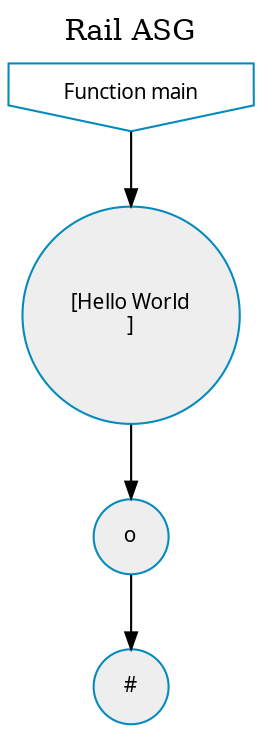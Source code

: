 digraph G {
	node [shape="circle",fontname=Courir,fontsize=10,style=filled,penwidth=1,fillcolor="#EEEEEE",color="#048ABD"]
	edge [color="#000000", arrowsize="0.8", fontsize=10, decorate=true]
	labelloc="t";
	label="Rail ASG";
	rankdir="TL";

	funcmain [shape="invhouse",fillcolor="none",label="Function main"]
	funcmain -> 1
	1 [label="[Hello World\n\]"]
	1 -> 2
	2 [label="o"]
	2 -> 3
	3 [label="#"]
}